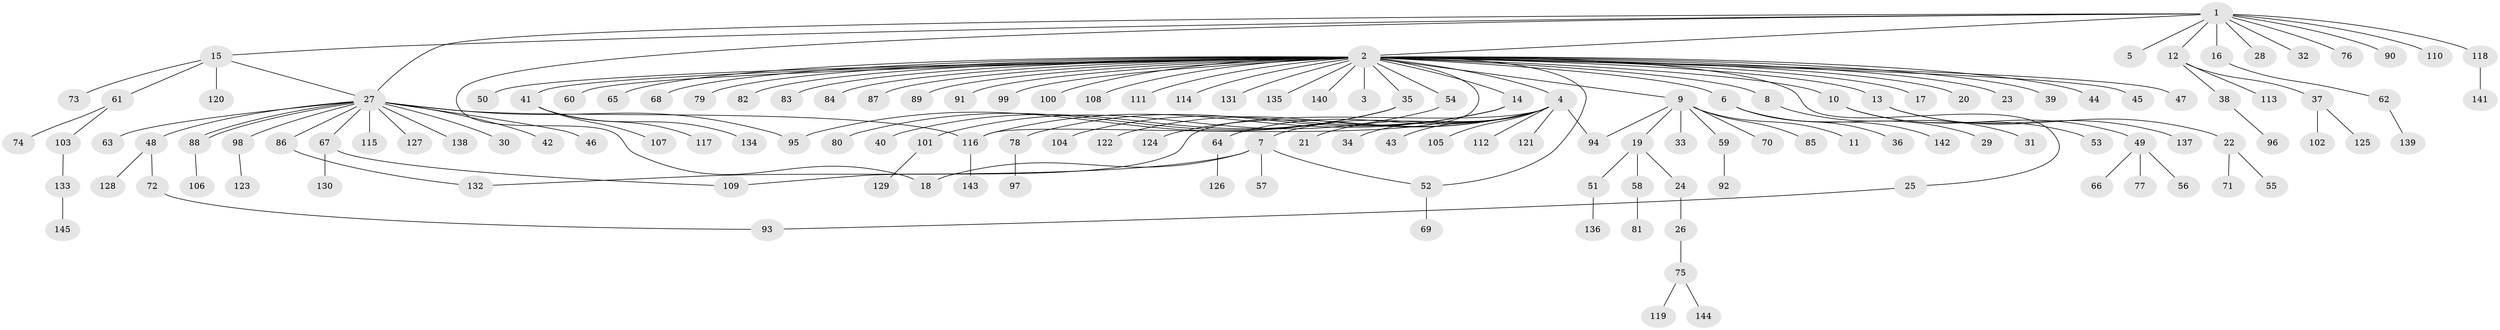 // Generated by graph-tools (version 1.1) at 2025/01/03/09/25 03:01:44]
// undirected, 145 vertices, 155 edges
graph export_dot {
graph [start="1"]
  node [color=gray90,style=filled];
  1;
  2;
  3;
  4;
  5;
  6;
  7;
  8;
  9;
  10;
  11;
  12;
  13;
  14;
  15;
  16;
  17;
  18;
  19;
  20;
  21;
  22;
  23;
  24;
  25;
  26;
  27;
  28;
  29;
  30;
  31;
  32;
  33;
  34;
  35;
  36;
  37;
  38;
  39;
  40;
  41;
  42;
  43;
  44;
  45;
  46;
  47;
  48;
  49;
  50;
  51;
  52;
  53;
  54;
  55;
  56;
  57;
  58;
  59;
  60;
  61;
  62;
  63;
  64;
  65;
  66;
  67;
  68;
  69;
  70;
  71;
  72;
  73;
  74;
  75;
  76;
  77;
  78;
  79;
  80;
  81;
  82;
  83;
  84;
  85;
  86;
  87;
  88;
  89;
  90;
  91;
  92;
  93;
  94;
  95;
  96;
  97;
  98;
  99;
  100;
  101;
  102;
  103;
  104;
  105;
  106;
  107;
  108;
  109;
  110;
  111;
  112;
  113;
  114;
  115;
  116;
  117;
  118;
  119;
  120;
  121;
  122;
  123;
  124;
  125;
  126;
  127;
  128;
  129;
  130;
  131;
  132;
  133;
  134;
  135;
  136;
  137;
  138;
  139;
  140;
  141;
  142;
  143;
  144;
  145;
  1 -- 2;
  1 -- 5;
  1 -- 12;
  1 -- 15;
  1 -- 16;
  1 -- 18;
  1 -- 27;
  1 -- 28;
  1 -- 32;
  1 -- 76;
  1 -- 90;
  1 -- 110;
  1 -- 118;
  2 -- 3;
  2 -- 4;
  2 -- 6;
  2 -- 8;
  2 -- 9;
  2 -- 10;
  2 -- 13;
  2 -- 14;
  2 -- 17;
  2 -- 20;
  2 -- 23;
  2 -- 25;
  2 -- 35;
  2 -- 39;
  2 -- 41;
  2 -- 44;
  2 -- 45;
  2 -- 47;
  2 -- 50;
  2 -- 52;
  2 -- 54;
  2 -- 60;
  2 -- 65;
  2 -- 68;
  2 -- 79;
  2 -- 82;
  2 -- 83;
  2 -- 84;
  2 -- 87;
  2 -- 89;
  2 -- 91;
  2 -- 99;
  2 -- 100;
  2 -- 108;
  2 -- 111;
  2 -- 114;
  2 -- 116;
  2 -- 131;
  2 -- 135;
  2 -- 140;
  4 -- 7;
  4 -- 21;
  4 -- 34;
  4 -- 43;
  4 -- 64;
  4 -- 94;
  4 -- 105;
  4 -- 109;
  4 -- 112;
  4 -- 121;
  4 -- 122;
  4 -- 124;
  6 -- 29;
  6 -- 36;
  6 -- 142;
  7 -- 18;
  7 -- 52;
  7 -- 57;
  7 -- 132;
  8 -- 31;
  9 -- 11;
  9 -- 19;
  9 -- 33;
  9 -- 59;
  9 -- 70;
  9 -- 85;
  9 -- 94;
  10 -- 49;
  10 -- 53;
  12 -- 37;
  12 -- 38;
  12 -- 113;
  13 -- 22;
  13 -- 137;
  14 -- 78;
  14 -- 104;
  14 -- 116;
  15 -- 27;
  15 -- 61;
  15 -- 73;
  15 -- 120;
  16 -- 62;
  19 -- 24;
  19 -- 51;
  19 -- 58;
  22 -- 55;
  22 -- 71;
  24 -- 26;
  25 -- 93;
  26 -- 75;
  27 -- 30;
  27 -- 42;
  27 -- 46;
  27 -- 48;
  27 -- 63;
  27 -- 67;
  27 -- 86;
  27 -- 88;
  27 -- 88;
  27 -- 95;
  27 -- 98;
  27 -- 115;
  27 -- 116;
  27 -- 127;
  27 -- 138;
  35 -- 40;
  35 -- 80;
  35 -- 95;
  37 -- 102;
  37 -- 125;
  38 -- 96;
  41 -- 107;
  41 -- 117;
  41 -- 134;
  48 -- 72;
  48 -- 128;
  49 -- 56;
  49 -- 66;
  49 -- 77;
  51 -- 136;
  52 -- 69;
  54 -- 101;
  58 -- 81;
  59 -- 92;
  61 -- 74;
  61 -- 103;
  62 -- 139;
  64 -- 126;
  67 -- 109;
  67 -- 130;
  72 -- 93;
  75 -- 119;
  75 -- 144;
  78 -- 97;
  86 -- 132;
  88 -- 106;
  98 -- 123;
  101 -- 129;
  103 -- 133;
  116 -- 143;
  118 -- 141;
  133 -- 145;
}
